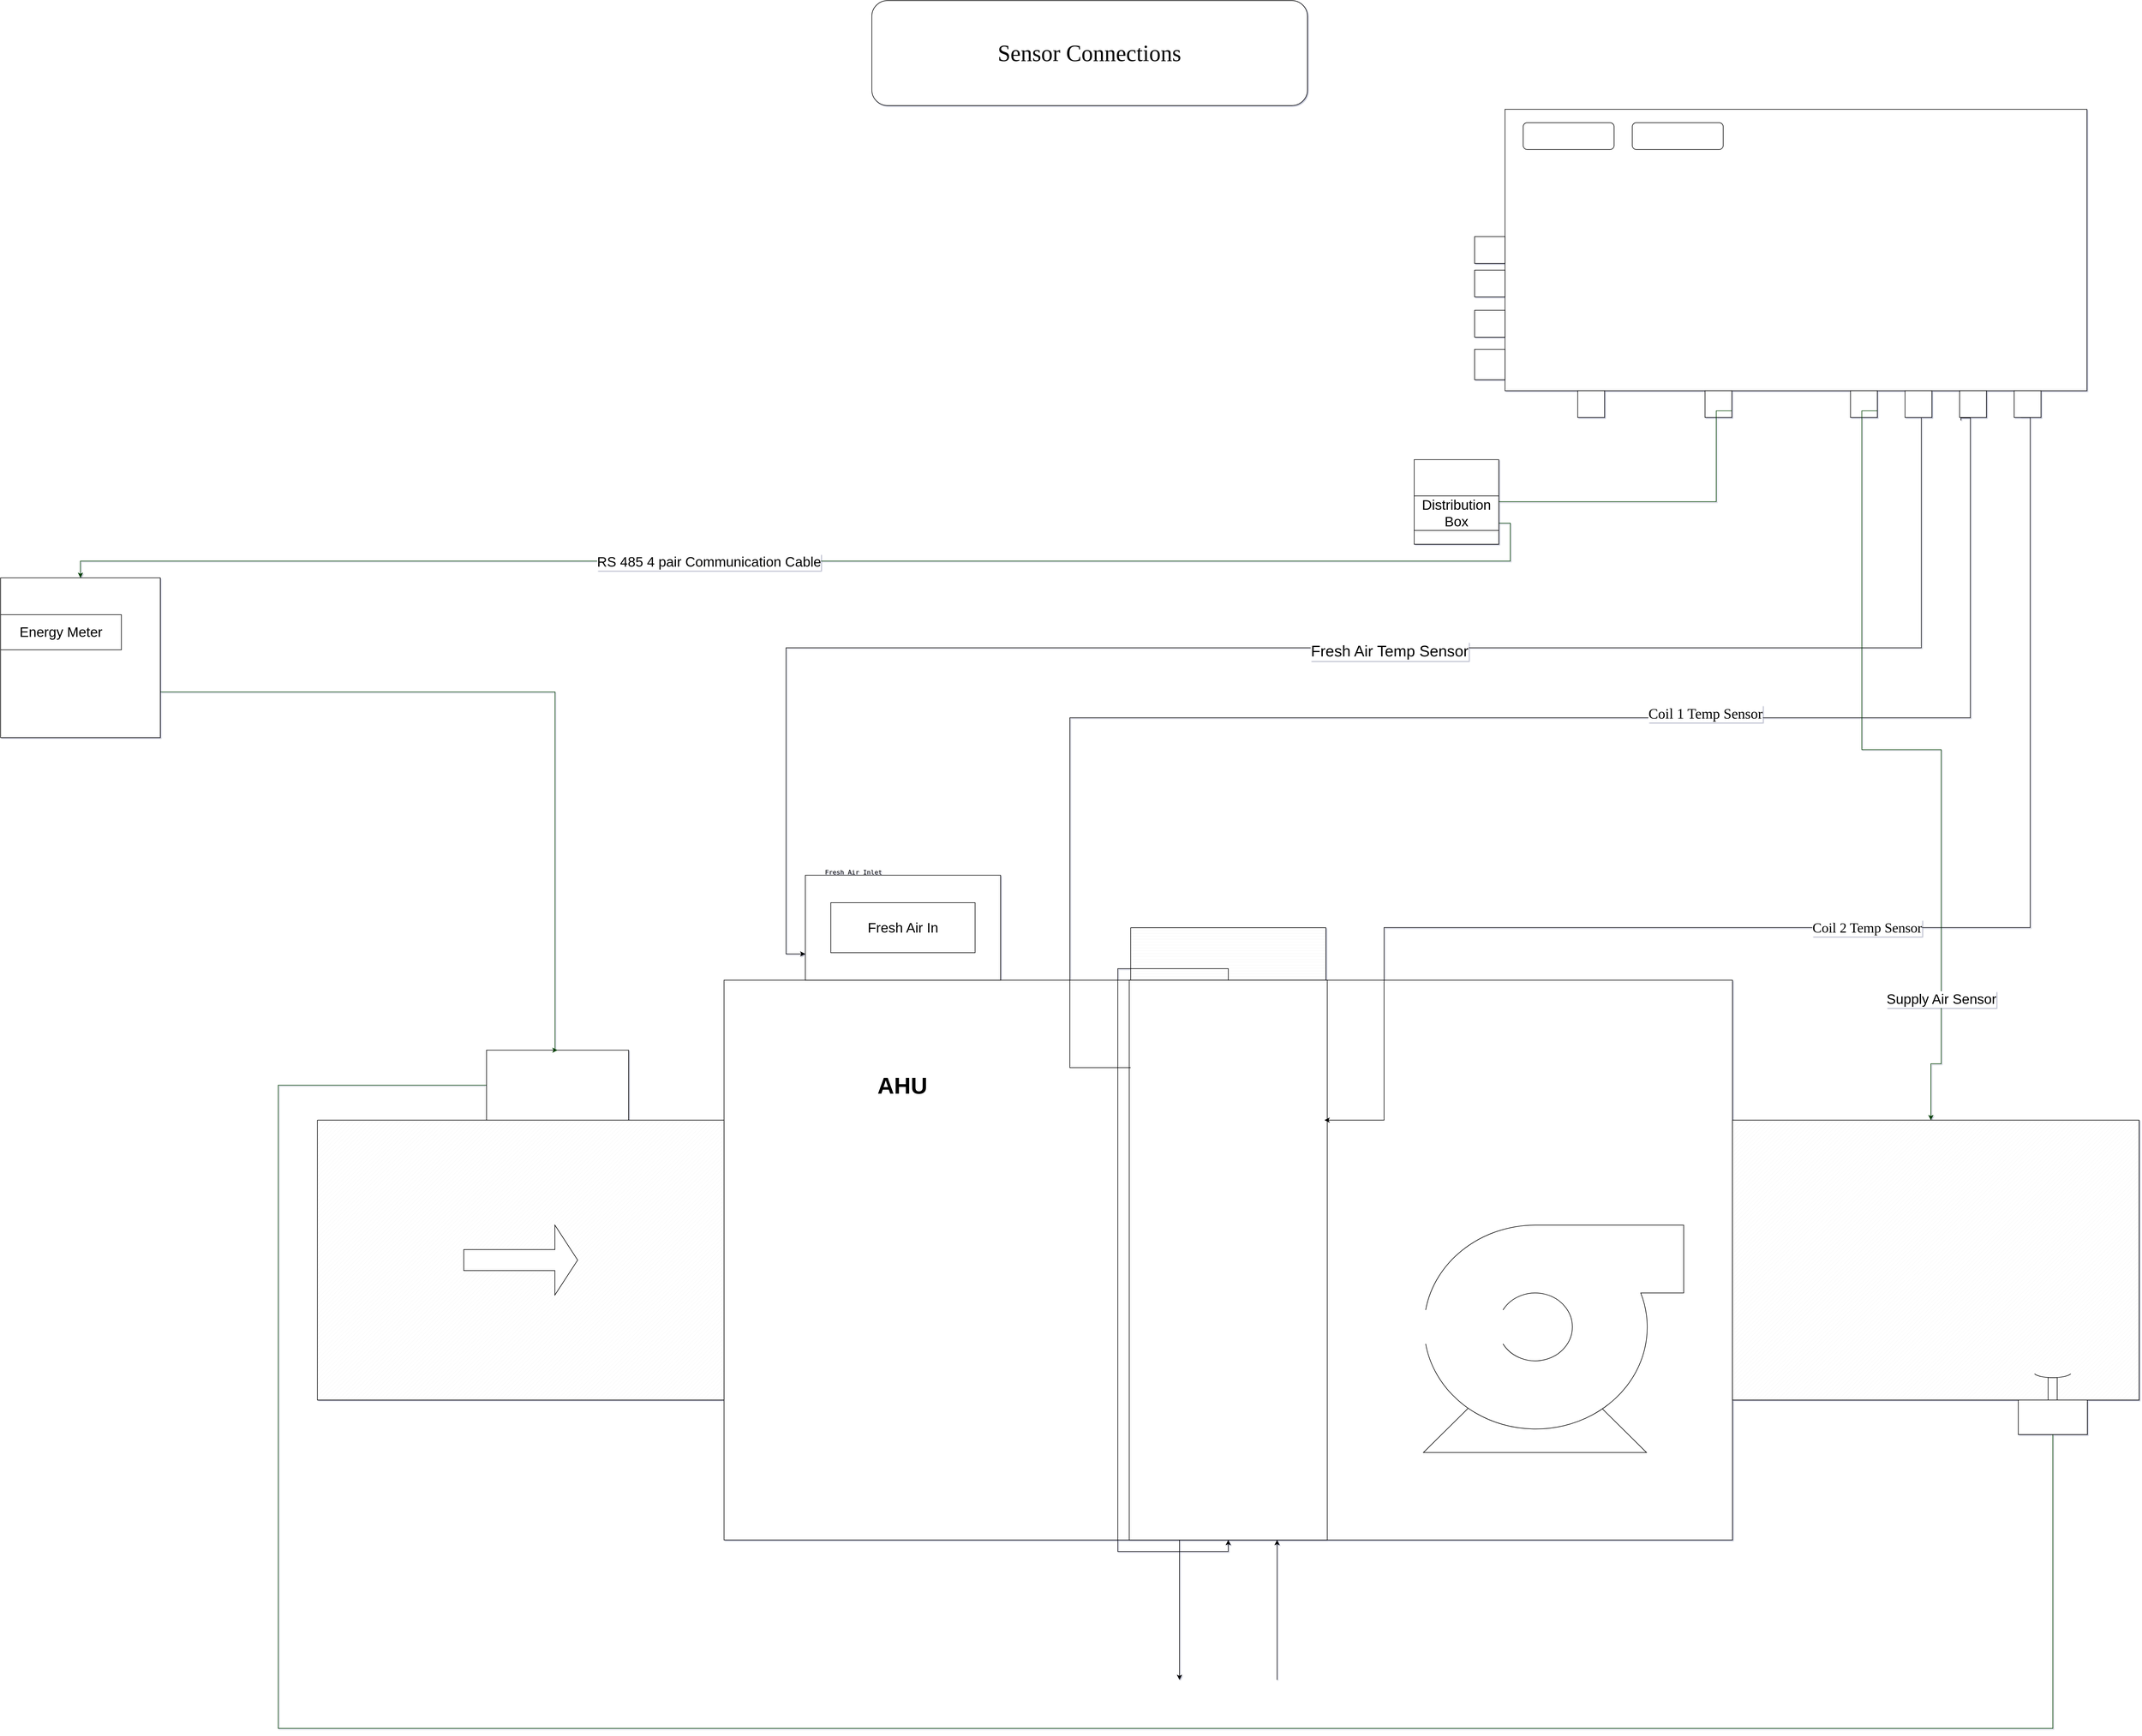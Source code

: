 <mxfile version="20.5.1" type="github">
  <diagram id="4l0VnE-pw2lBxwPgpEtc" name="Page-1">
    <mxGraphModel dx="1616" dy="876" grid="1" gridSize="21" guides="1" tooltips="1" connect="1" arrows="1" fold="1" page="1" pageScale="1" pageWidth="4681" pageHeight="3300" math="0" shadow="1">
      <root>
        <mxCell id="0" />
        <mxCell id="1" parent="0" />
        <mxCell id="c6Q6XnlE_HF_cKqzKTqg-20" value="" style="group" vertex="1" connectable="0" parent="1">
          <mxGeometry x="315" y="63" width="3717" height="2919" as="geometry" />
        </mxCell>
        <mxCell id="eam_SBuWEZHdjYL0IYUG-66" value="Sensor Connections" style="whiteSpace=wrap;html=1;rounded=1;fontFamily=Verdana;fontSize=40;" parent="c6Q6XnlE_HF_cKqzKTqg-20" vertex="1">
          <mxGeometry x="1514.333" width="757.167" height="182.438" as="geometry" />
        </mxCell>
        <mxCell id="eam_SBuWEZHdjYL0IYUG-25" value="" style="verticalLabelPosition=bottom;verticalAlign=top;html=1;shape=mxgraph.basic.patternFillRect;fillStyle=hor;step=5;fillStrokeWidth=0.2;fillStrokeColor=#dddddd;" parent="c6Q6XnlE_HF_cKqzKTqg-20" vertex="1">
          <mxGeometry x="1964.208" y="1611.531" width="339.25" height="973" as="geometry" />
        </mxCell>
        <mxCell id="eam_SBuWEZHdjYL0IYUG-60" value="" style="group" parent="c6Q6XnlE_HF_cKqzKTqg-20" vertex="1" connectable="0">
          <mxGeometry x="550.667" y="1246.656" width="3166.333" height="1672.344" as="geometry" />
        </mxCell>
        <mxCell id="eam_SBuWEZHdjYL0IYUG-56" value="" style="group" parent="eam_SBuWEZHdjYL0IYUG-60" vertex="1" connectable="0">
          <mxGeometry y="182.438" width="3166.333" height="1489.906" as="geometry" />
        </mxCell>
        <mxCell id="eam_SBuWEZHdjYL0IYUG-37" value="&lt;pre&gt;&lt;font style=&quot;font-size: 11px;&quot;&gt;Cooling Coil&lt;/font&gt;&lt;/pre&gt;" style="text;html=1;resizable=0;autosize=1;align=center;verticalAlign=middle;points=[];rounded=1;" parent="eam_SBuWEZHdjYL0IYUG-56" vertex="1">
          <mxGeometry x="1441.812" y="684.141" width="100" height="50" as="geometry" />
        </mxCell>
        <mxCell id="eam_SBuWEZHdjYL0IYUG-38" value="&lt;pre&gt;&lt;font style=&quot;font-size: 11px;&quot;&gt;Return Air Duct&lt;/font&gt;&lt;/pre&gt;" style="text;html=1;resizable=0;autosize=1;align=center;verticalAlign=middle;points=[];rounded=1;" parent="eam_SBuWEZHdjYL0IYUG-56" vertex="1">
          <mxGeometry x="197.896" y="532.109" width="110" height="50" as="geometry" />
        </mxCell>
        <mxCell id="eam_SBuWEZHdjYL0IYUG-40" value="&lt;pre&gt;&lt;font style=&quot;font-size: 11px;&quot;&gt;Supply Air Duct&lt;/font&gt;&lt;/pre&gt;" style="text;html=1;resizable=0;autosize=1;align=center;verticalAlign=middle;points=[];rounded=1;" parent="eam_SBuWEZHdjYL0IYUG-56" vertex="1">
          <mxGeometry x="2714" y="532.109" width="110" height="50" as="geometry" />
        </mxCell>
        <mxCell id="eam_SBuWEZHdjYL0IYUG-41" value="&lt;pre&gt;&lt;font style=&quot;font-size: 11px;&quot;&gt;Blower&lt;/font&gt;&lt;/pre&gt;" style="text;html=1;resizable=0;autosize=1;align=center;verticalAlign=middle;points=[];rounded=1;" parent="eam_SBuWEZHdjYL0IYUG-56" vertex="1">
          <mxGeometry x="2063.771" y="1094.625" width="60" height="50" as="geometry" />
        </mxCell>
        <mxCell id="eam_SBuWEZHdjYL0IYUG-52" value="&lt;pre&gt;&lt;font style=&quot;font-size: 11px;&quot;&gt;Fresh Air Inlet&lt;/font&gt;&lt;/pre&gt;" style="text;html=1;resizable=0;autosize=1;align=center;verticalAlign=middle;points=[];rounded=1;" parent="eam_SBuWEZHdjYL0IYUG-56" vertex="1">
          <mxGeometry x="876.396" y="60.812" width="110" height="50" as="geometry" />
        </mxCell>
        <mxCell id="eam_SBuWEZHdjYL0IYUG-80" value="" style="group" parent="eam_SBuWEZHdjYL0IYUG-56" vertex="1" connectable="0">
          <mxGeometry y="91.219" width="3166.333" height="1398.688" as="geometry" />
        </mxCell>
        <mxCell id="eam_SBuWEZHdjYL0IYUG-20" value="" style="rounded=0;whiteSpace=wrap;html=1;" parent="eam_SBuWEZHdjYL0IYUG-80" vertex="1">
          <mxGeometry x="706.771" y="182.438" width="1752.792" height="973" as="geometry" />
        </mxCell>
        <mxCell id="eam_SBuWEZHdjYL0IYUG-21" value="" style="verticalLabelPosition=bottom;verticalAlign=top;html=1;shape=mxgraph.basic.patternFillRect;fillStyle=diag;step=5;fillStrokeWidth=0.2;fillStrokeColor=#dddddd;" parent="eam_SBuWEZHdjYL0IYUG-80" vertex="1">
          <mxGeometry y="425.688" width="706.771" height="486.5" as="geometry" />
        </mxCell>
        <mxCell id="eam_SBuWEZHdjYL0IYUG-22" value="" style="shape=singleArrow;whiteSpace=wrap;html=1;" parent="eam_SBuWEZHdjYL0IYUG-80" vertex="1">
          <mxGeometry x="254.438" y="608.125" width="197.896" height="121.625" as="geometry" />
        </mxCell>
        <mxCell id="eam_SBuWEZHdjYL0IYUG-24" value="" style="shape=singleArrow;whiteSpace=wrap;html=1;" parent="eam_SBuWEZHdjYL0IYUG-80" vertex="1">
          <mxGeometry x="2714" y="608.125" width="197.896" height="121.625" as="geometry" />
        </mxCell>
        <mxCell id="eam_SBuWEZHdjYL0IYUG-46" style="edgeStyle=orthogonalEdgeStyle;rounded=0;orthogonalLoop=1;jettySize=auto;html=1;exitX=0.25;exitY=1;exitDx=0;exitDy=0;exitPerimeter=0;fontFamily=Verdana;fontSize=11;" parent="eam_SBuWEZHdjYL0IYUG-80" source="eam_SBuWEZHdjYL0IYUG-25" edge="1">
          <mxGeometry relative="1" as="geometry">
            <mxPoint x="1498.354" y="1398.688" as="targetPoint" />
          </mxGeometry>
        </mxCell>
        <mxCell id="eam_SBuWEZHdjYL0IYUG-28" value="" style="shape=mxgraph.pid.pumps.centrifugal_pump_1;html=1;pointerEvents=1;align=center;verticalLabelPosition=bottom;verticalAlign=top;dashed=0;" parent="eam_SBuWEZHdjYL0IYUG-80" vertex="1">
          <mxGeometry x="1922.417" y="608.125" width="452.333" height="395.281" as="geometry" />
        </mxCell>
        <mxCell id="eam_SBuWEZHdjYL0IYUG-47" value="" style="endArrow=classic;html=1;rounded=0;fontFamily=Verdana;fontSize=11;" parent="eam_SBuWEZHdjYL0IYUG-80" edge="1">
          <mxGeometry width="50" height="50" relative="1" as="geometry">
            <mxPoint x="1667.979" y="1398.688" as="sourcePoint" />
            <mxPoint x="1667.979" y="1155.438" as="targetPoint" />
          </mxGeometry>
        </mxCell>
        <mxCell id="eam_SBuWEZHdjYL0IYUG-48" value="" style="rounded=0;whiteSpace=wrap;html=1;fontFamily=Verdana;fontSize=11;" parent="eam_SBuWEZHdjYL0IYUG-80" vertex="1">
          <mxGeometry x="848.125" width="339.25" height="182.438" as="geometry" />
        </mxCell>
        <mxCell id="eam_SBuWEZHdjYL0IYUG-78" value="" style="rounded=0;whiteSpace=wrap;html=1;labelBorderColor=default;fontFamily=Verdana;fontSize=26;" parent="eam_SBuWEZHdjYL0IYUG-80" vertex="1">
          <mxGeometry x="1411.083" y="182.438" width="344.167" height="973" as="geometry" />
        </mxCell>
        <mxCell id="eam_SBuWEZHdjYL0IYUG-79" style="edgeStyle=orthogonalEdgeStyle;rounded=0;orthogonalLoop=1;jettySize=auto;html=1;fontFamily=Verdana;fontSize=26;" parent="eam_SBuWEZHdjYL0IYUG-80" source="eam_SBuWEZHdjYL0IYUG-78" target="eam_SBuWEZHdjYL0IYUG-20" edge="1">
          <mxGeometry relative="1" as="geometry" />
        </mxCell>
        <mxCell id="eam_SBuWEZHdjYL0IYUG-68" style="edgeStyle=orthogonalEdgeStyle;rounded=0;orthogonalLoop=1;jettySize=auto;html=1;exitX=0.25;exitY=1;exitDx=0;exitDy=0;fontFamily=Verdana;fontSize=40;" parent="eam_SBuWEZHdjYL0IYUG-80" edge="1" source="eam_SBuWEZHdjYL0IYUG-19">
          <mxGeometry relative="1" as="geometry">
            <mxPoint x="1750.448" y="425.688" as="targetPoint" />
            <Array as="points">
              <mxPoint x="2977" y="-796" />
              <mxPoint x="2977" y="91" />
              <mxPoint x="1854" y="91" />
              <mxPoint x="1854" y="426" />
            </Array>
            <mxPoint x="2963.134" y="-680.521" as="sourcePoint" />
          </mxGeometry>
        </mxCell>
        <mxCell id="eam_SBuWEZHdjYL0IYUG-72" value="Coil 2 Temp Sensor" style="edgeLabel;html=1;align=center;verticalAlign=middle;resizable=0;points=[];fontSize=24;fontFamily=Verdana;labelBorderColor=none;" parent="eam_SBuWEZHdjYL0IYUG-68" vertex="1" connectable="0">
          <mxGeometry x="-0.257" y="7" relative="1" as="geometry">
            <mxPoint x="-271" y="-7" as="offset" />
          </mxGeometry>
        </mxCell>
        <mxCell id="c6Q6XnlE_HF_cKqzKTqg-1" value="&lt;font style=&quot;font-size: 24px;&quot;&gt;Fresh Air In&lt;/font&gt;" style="whiteSpace=wrap;html=1;" vertex="1" parent="eam_SBuWEZHdjYL0IYUG-80">
          <mxGeometry x="892.375" y="47.781" width="250.75" height="86.875" as="geometry" />
        </mxCell>
        <mxCell id="c6Q6XnlE_HF_cKqzKTqg-5" value="" style="rounded=0;whiteSpace=wrap;html=1;fontSize=24;" vertex="1" parent="eam_SBuWEZHdjYL0IYUG-80">
          <mxGeometry x="2787.75" y="425.688" width="34.417" height="86.875" as="geometry" />
        </mxCell>
        <mxCell id="c6Q6XnlE_HF_cKqzKTqg-42" style="edgeStyle=orthogonalEdgeStyle;rounded=0;orthogonalLoop=1;jettySize=auto;html=1;strokeColor=#004000;fontSize=24;" edge="1" parent="eam_SBuWEZHdjYL0IYUG-80" source="c6Q6XnlE_HF_cKqzKTqg-12">
          <mxGeometry relative="1" as="geometry">
            <mxPoint x="3016.333" y="936.688" as="targetPoint" />
            <Array as="points">
              <mxPoint x="-68" y="365" />
              <mxPoint x="-68" y="1483" />
              <mxPoint x="3016" y="1483" />
            </Array>
          </mxGeometry>
        </mxCell>
        <mxCell id="c6Q6XnlE_HF_cKqzKTqg-12" value="" style="whiteSpace=wrap;html=1;fontSize=24;" vertex="1" parent="eam_SBuWEZHdjYL0IYUG-80">
          <mxGeometry x="294" y="304.06" width="246.83" height="121.63" as="geometry" />
        </mxCell>
        <mxCell id="eam_SBuWEZHdjYL0IYUG-29" value="&lt;h1&gt;&lt;font style=&quot;font-size: 40px;&quot;&gt;AHU&lt;/font&gt;&lt;/h1&gt;" style="text;html=1;resizable=0;autosize=1;align=center;verticalAlign=middle;points=[];rounded=1;" parent="eam_SBuWEZHdjYL0IYUG-80" vertex="1">
          <mxGeometry x="961.332" y="319.874" width="110" height="90" as="geometry" />
        </mxCell>
        <mxCell id="c6Q6XnlE_HF_cKqzKTqg-41" value="" style="group" vertex="1" connectable="0" parent="eam_SBuWEZHdjYL0IYUG-80">
          <mxGeometry x="2459.562" y="425.688" width="706.771" height="546.5" as="geometry" />
        </mxCell>
        <mxCell id="eam_SBuWEZHdjYL0IYUG-23" value="" style="verticalLabelPosition=bottom;verticalAlign=top;html=1;shape=mxgraph.basic.patternFillRect;fillStyle=diag;step=5;fillStrokeWidth=0.2;fillStrokeColor=#dddddd;" parent="c6Q6XnlE_HF_cKqzKTqg-41" vertex="1">
          <mxGeometry width="706.771" height="486.5" as="geometry" />
        </mxCell>
        <mxCell id="c6Q6XnlE_HF_cKqzKTqg-39" value="" style="rounded=0;whiteSpace=wrap;html=1;fontSize=24;" vertex="1" parent="c6Q6XnlE_HF_cKqzKTqg-41">
          <mxGeometry x="496.771" y="486.5" width="120" height="60" as="geometry" />
        </mxCell>
        <mxCell id="c6Q6XnlE_HF_cKqzKTqg-40" value="" style="pointerEvents=1;verticalLabelPosition=bottom;shadow=0;dashed=0;align=center;html=1;verticalAlign=top;shape=mxgraph.electrical.miscellaneous.adapter;fontSize=24;direction=north;" vertex="1" parent="c6Q6XnlE_HF_cKqzKTqg-41">
          <mxGeometry x="525" y="441" width="63" height="45.5" as="geometry" />
        </mxCell>
        <mxCell id="eam_SBuWEZHdjYL0IYUG-65" value="" style="group" parent="c6Q6XnlE_HF_cKqzKTqg-20" vertex="1" connectable="0">
          <mxGeometry x="2519.997" y="189.004" width="1106.25" height="535.729" as="geometry" />
        </mxCell>
        <mxCell id="eam_SBuWEZHdjYL0IYUG-1" value="" style="rounded=0;whiteSpace=wrap;html=1;" parent="eam_SBuWEZHdjYL0IYUG-65" vertex="1">
          <mxGeometry x="94.821" width="1011.429" height="489.144" as="geometry" />
        </mxCell>
        <mxCell id="eam_SBuWEZHdjYL0IYUG-2" value="" style="rounded=1;whiteSpace=wrap;html=1;" parent="eam_SBuWEZHdjYL0IYUG-65" vertex="1">
          <mxGeometry x="126.429" y="23.293" width="158.036" height="46.585" as="geometry" />
        </mxCell>
        <mxCell id="eam_SBuWEZHdjYL0IYUG-3" value="" style="rounded=1;whiteSpace=wrap;html=1;" parent="eam_SBuWEZHdjYL0IYUG-65" vertex="1">
          <mxGeometry x="316.071" y="23.293" width="158.036" height="46.585" as="geometry" />
        </mxCell>
        <mxCell id="eam_SBuWEZHdjYL0IYUG-4" value="" style="rounded=0;whiteSpace=wrap;html=1;" parent="eam_SBuWEZHdjYL0IYUG-65" vertex="1">
          <mxGeometry x="42" y="279.51" width="52.82" height="46.59" as="geometry" />
        </mxCell>
        <mxCell id="eam_SBuWEZHdjYL0IYUG-6" value="" style="rounded=0;whiteSpace=wrap;html=1;" parent="eam_SBuWEZHdjYL0IYUG-65" vertex="1">
          <mxGeometry x="42" y="221.28" width="52.82" height="46.59" as="geometry" />
        </mxCell>
        <mxCell id="eam_SBuWEZHdjYL0IYUG-10" value="" style="rounded=0;whiteSpace=wrap;html=1;" parent="eam_SBuWEZHdjYL0IYUG-65" vertex="1">
          <mxGeometry x="42" y="349.39" width="52.82" height="46.59" as="geometry" />
        </mxCell>
        <mxCell id="eam_SBuWEZHdjYL0IYUG-13" value="" style="whiteSpace=wrap;html=1;aspect=fixed;" parent="eam_SBuWEZHdjYL0IYUG-65" vertex="1">
          <mxGeometry x="221.25" y="489.144" width="46.585" height="46.585" as="geometry" />
        </mxCell>
        <mxCell id="eam_SBuWEZHdjYL0IYUG-14" value="" style="whiteSpace=wrap;html=1;aspect=fixed;" parent="eam_SBuWEZHdjYL0IYUG-65" vertex="1">
          <mxGeometry x="442.5" y="489.144" width="46.585" height="46.585" as="geometry" />
        </mxCell>
        <mxCell id="eam_SBuWEZHdjYL0IYUG-16" value="" style="whiteSpace=wrap;html=1;aspect=fixed;" parent="eam_SBuWEZHdjYL0IYUG-65" vertex="1">
          <mxGeometry x="695.357" y="489.144" width="46.585" height="46.585" as="geometry" />
        </mxCell>
        <mxCell id="eam_SBuWEZHdjYL0IYUG-17" value="" style="whiteSpace=wrap;html=1;aspect=fixed;" parent="eam_SBuWEZHdjYL0IYUG-65" vertex="1">
          <mxGeometry x="790.179" y="489.144" width="46.585" height="46.585" as="geometry" />
        </mxCell>
        <mxCell id="eam_SBuWEZHdjYL0IYUG-18" value="" style="whiteSpace=wrap;html=1;aspect=fixed;" parent="eam_SBuWEZHdjYL0IYUG-65" vertex="1">
          <mxGeometry x="885" y="489.144" width="46.585" height="46.585" as="geometry" />
        </mxCell>
        <mxCell id="eam_SBuWEZHdjYL0IYUG-19" value="" style="whiteSpace=wrap;html=1;aspect=fixed;" parent="eam_SBuWEZHdjYL0IYUG-65" vertex="1">
          <mxGeometry x="979.821" y="489.144" width="46.585" height="46.585" as="geometry" />
        </mxCell>
        <mxCell id="c6Q6XnlE_HF_cKqzKTqg-22" value="" style="whiteSpace=wrap;html=1;aspect=fixed;" vertex="1" parent="eam_SBuWEZHdjYL0IYUG-65">
          <mxGeometry x="42" y="417.15" width="52.83" height="52.83" as="geometry" />
        </mxCell>
        <mxCell id="eam_SBuWEZHdjYL0IYUG-73" value="" style="edgeStyle=orthogonalEdgeStyle;rounded=0;orthogonalLoop=1;jettySize=auto;html=1;fontFamily=Verdana;fontSize=40;endArrow=none;" parent="c6Q6XnlE_HF_cKqzKTqg-20" target="eam_SBuWEZHdjYL0IYUG-25" edge="1">
          <mxGeometry relative="1" as="geometry">
            <mxPoint x="3407.25" y="729.75" as="sourcePoint" />
            <mxPoint x="1961.75" y="1824.375" as="targetPoint" />
            <Array as="points">
              <mxPoint x="3407.25" y="725.406" />
              <mxPoint x="3423.639" y="725.406" />
              <mxPoint x="3423.639" y="1246.656" />
              <mxPoint x="1858.5" y="1246.656" />
              <mxPoint x="1858.5" y="1854.781" />
            </Array>
          </mxGeometry>
        </mxCell>
        <mxCell id="eam_SBuWEZHdjYL0IYUG-74" value="&lt;font style=&quot;font-size: 25px;&quot;&gt;Coil 1 Temp Sensor&lt;/font&gt;" style="edgeLabel;html=1;align=center;verticalAlign=middle;resizable=0;points=[];fontSize=25;fontFamily=Verdana;labelBorderColor=none;" parent="eam_SBuWEZHdjYL0IYUG-73" vertex="1" connectable="0">
          <mxGeometry x="-0.82" y="4" relative="1" as="geometry">
            <mxPoint x="-465" y="280" as="offset" />
          </mxGeometry>
        </mxCell>
        <mxCell id="eam_SBuWEZHdjYL0IYUG-83" style="edgeStyle=orthogonalEdgeStyle;rounded=0;orthogonalLoop=1;jettySize=auto;html=1;entryX=0;entryY=0.75;entryDx=0;entryDy=0;" parent="c6Q6XnlE_HF_cKqzKTqg-20" target="eam_SBuWEZHdjYL0IYUG-48" edge="1">
          <mxGeometry relative="1" as="geometry">
            <mxPoint x="3338.417" y="725.406" as="sourcePoint" />
            <mxPoint x="1230.806" y="1527.552" as="targetPoint" />
            <Array as="points">
              <mxPoint x="3338.417" y="725.406" />
              <mxPoint x="3338.417" y="1125.031" />
              <mxPoint x="1365.194" y="1125.031" />
              <mxPoint x="1365.194" y="1566.646" />
            </Array>
          </mxGeometry>
        </mxCell>
        <mxCell id="c20texOX5Fc8MDbykexN-2" value="&lt;span style=&quot;font-size: 27px;&quot;&gt;Fresh Air Temp Sensor&lt;/span&gt;" style="edgeLabel;html=1;align=center;verticalAlign=middle;resizable=0;points=[];" parent="eam_SBuWEZHdjYL0IYUG-83" vertex="1" connectable="0">
          <mxGeometry x="-0.098" y="6" relative="1" as="geometry">
            <mxPoint x="1" as="offset" />
          </mxGeometry>
        </mxCell>
        <mxCell id="c6Q6XnlE_HF_cKqzKTqg-4" style="edgeStyle=orthogonalEdgeStyle;rounded=0;orthogonalLoop=1;jettySize=auto;html=1;exitX=1;exitY=0.75;exitDx=0;exitDy=0;fontSize=24;strokeColor=#004000;" edge="1" parent="c6Q6XnlE_HF_cKqzKTqg-20" source="eam_SBuWEZHdjYL0IYUG-16" target="c6Q6XnlE_HF_cKqzKTqg-5">
          <mxGeometry relative="1" as="geometry">
            <mxPoint x="3338.417" y="1847.542" as="targetPoint" />
            <Array as="points">
              <mxPoint x="3235" y="713" />
              <mxPoint x="3235" y="1302" />
              <mxPoint x="3373" y="1302" />
              <mxPoint x="3373" y="1848" />
              <mxPoint x="3355" y="1848" />
            </Array>
          </mxGeometry>
        </mxCell>
        <mxCell id="c6Q6XnlE_HF_cKqzKTqg-6" value="Supply Air Sensor" style="edgeLabel;html=1;align=center;verticalAlign=middle;resizable=0;points=[];fontSize=24;" vertex="1" connectable="0" parent="c6Q6XnlE_HF_cKqzKTqg-4">
          <mxGeometry x="0.611" y="-1" relative="1" as="geometry">
            <mxPoint x="1" y="47" as="offset" />
          </mxGeometry>
        </mxCell>
        <mxCell id="c6Q6XnlE_HF_cKqzKTqg-10" style="edgeStyle=orthogonalEdgeStyle;rounded=0;orthogonalLoop=1;jettySize=auto;html=1;strokeColor=#004000;fontSize=24;entryX=0.5;entryY=0;entryDx=0;entryDy=0;" edge="1" parent="c6Q6XnlE_HF_cKqzKTqg-20" source="c6Q6XnlE_HF_cKqzKTqg-7" target="c6Q6XnlE_HF_cKqzKTqg-12">
          <mxGeometry relative="1" as="geometry">
            <mxPoint x="1016.111" y="1702.75" as="targetPoint" />
            <Array as="points">
              <mxPoint x="963.667" y="1201.771" />
              <mxPoint x="963.667" y="1824.375" />
            </Array>
          </mxGeometry>
        </mxCell>
        <mxCell id="c6Q6XnlE_HF_cKqzKTqg-8" style="edgeStyle=orthogonalEdgeStyle;rounded=0;orthogonalLoop=1;jettySize=auto;html=1;exitX=1;exitY=0.75;exitDx=0;exitDy=0;strokeColor=#004000;fontSize=24;startArrow=none;" edge="1" parent="c6Q6XnlE_HF_cKqzKTqg-20" source="c6Q6XnlE_HF_cKqzKTqg-28" target="c6Q6XnlE_HF_cKqzKTqg-7">
          <mxGeometry relative="1" as="geometry">
            <Array as="points" />
          </mxGeometry>
        </mxCell>
        <mxCell id="c6Q6XnlE_HF_cKqzKTqg-18" value="RS 485 4 pair Communication Cable" style="edgeLabel;html=1;align=center;verticalAlign=middle;resizable=0;points=[];fontSize=24;" vertex="1" connectable="0" parent="c6Q6XnlE_HF_cKqzKTqg-8">
          <mxGeometry x="0.138" y="2" relative="1" as="geometry">
            <mxPoint as="offset" />
          </mxGeometry>
        </mxCell>
        <mxCell id="c6Q6XnlE_HF_cKqzKTqg-21" value="" style="group" vertex="1" connectable="0" parent="c6Q6XnlE_HF_cKqzKTqg-20">
          <mxGeometry y="1003.41" width="336" height="277.59" as="geometry" />
        </mxCell>
        <mxCell id="c6Q6XnlE_HF_cKqzKTqg-7" value="" style="whiteSpace=wrap;html=1;aspect=fixed;fontSize=24;" vertex="1" parent="c6Q6XnlE_HF_cKqzKTqg-21">
          <mxGeometry width="277.59" height="277.59" as="geometry" />
        </mxCell>
        <mxCell id="c6Q6XnlE_HF_cKqzKTqg-15" value="Energy Meter" style="whiteSpace=wrap;html=1;fontSize=24;" vertex="1" parent="c6Q6XnlE_HF_cKqzKTqg-21">
          <mxGeometry y="64.06" width="210" height="61.01" as="geometry" />
        </mxCell>
        <mxCell id="c6Q6XnlE_HF_cKqzKTqg-28" value="" style="whiteSpace=wrap;html=1;aspect=fixed;" vertex="1" parent="c6Q6XnlE_HF_cKqzKTqg-20">
          <mxGeometry x="2457" y="798" width="147" height="147" as="geometry" />
        </mxCell>
        <mxCell id="c6Q6XnlE_HF_cKqzKTqg-32" value="" style="edgeStyle=orthogonalEdgeStyle;rounded=0;orthogonalLoop=1;jettySize=auto;html=1;exitX=1;exitY=0.75;exitDx=0;exitDy=0;strokeColor=#004000;fontSize=24;endArrow=none;" edge="1" parent="c6Q6XnlE_HF_cKqzKTqg-20" source="eam_SBuWEZHdjYL0IYUG-14" target="c6Q6XnlE_HF_cKqzKTqg-28">
          <mxGeometry relative="1" as="geometry">
            <mxPoint x="3345.082" y="713.087" as="sourcePoint" />
            <mxPoint x="560.444" y="1003.406" as="targetPoint" />
            <Array as="points">
              <mxPoint x="2982" y="713" />
              <mxPoint x="2982" y="871" />
            </Array>
          </mxGeometry>
        </mxCell>
        <mxCell id="c6Q6XnlE_HF_cKqzKTqg-38" value="Distribution Box" style="whiteSpace=wrap;html=1;fontSize=24;" vertex="1" parent="1">
          <mxGeometry x="2772" y="924" width="147" height="60" as="geometry" />
        </mxCell>
      </root>
    </mxGraphModel>
  </diagram>
</mxfile>
